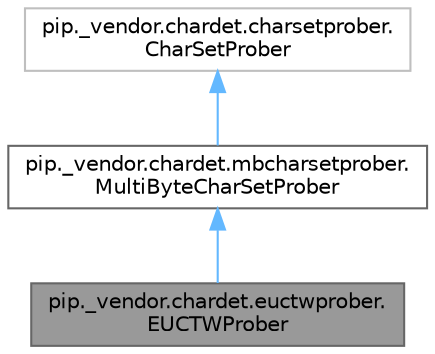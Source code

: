 digraph "pip._vendor.chardet.euctwprober.EUCTWProber"
{
 // LATEX_PDF_SIZE
  bgcolor="transparent";
  edge [fontname=Helvetica,fontsize=10,labelfontname=Helvetica,labelfontsize=10];
  node [fontname=Helvetica,fontsize=10,shape=box,height=0.2,width=0.4];
  Node1 [id="Node000001",label="pip._vendor.chardet.euctwprober.\lEUCTWProber",height=0.2,width=0.4,color="gray40", fillcolor="grey60", style="filled", fontcolor="black",tooltip=" "];
  Node2 -> Node1 [id="edge1_Node000001_Node000002",dir="back",color="steelblue1",style="solid",tooltip=" "];
  Node2 [id="Node000002",label="pip._vendor.chardet.mbcharsetprober.\lMultiByteCharSetProber",height=0.2,width=0.4,color="gray40", fillcolor="white", style="filled",URL="$dd/d42/classpip_1_1__vendor_1_1chardet_1_1mbcharsetprober_1_1MultiByteCharSetProber.html",tooltip=" "];
  Node3 -> Node2 [id="edge2_Node000002_Node000003",dir="back",color="steelblue1",style="solid",tooltip=" "];
  Node3 [id="Node000003",label="pip._vendor.chardet.charsetprober.\lCharSetProber",height=0.2,width=0.4,color="grey75", fillcolor="white", style="filled",URL="$d9/d0d/classpip_1_1__vendor_1_1chardet_1_1charsetprober_1_1CharSetProber.html",tooltip=" "];
}
